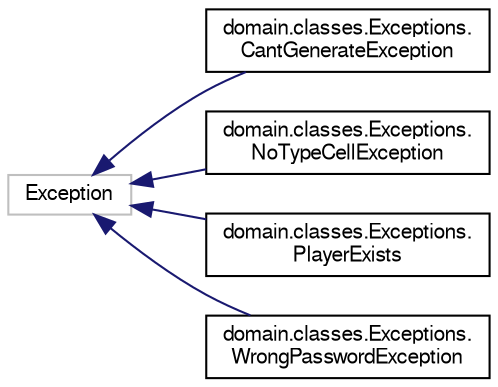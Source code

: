 digraph "Representación gráfica de la clase"
{
 // LATEX_PDF_SIZE
  edge [fontname="FreeSans",fontsize="10",labelfontname="FreeSans",labelfontsize="10"];
  node [fontname="FreeSans",fontsize="10",shape=record];
  rankdir="LR";
  Node35 [label="Exception",height=0.2,width=0.4,color="grey75", fillcolor="white", style="filled",tooltip=" "];
  Node35 -> Node0 [dir="back",color="midnightblue",fontsize="10",style="solid",fontname="FreeSans"];
  Node0 [label="domain.classes.Exceptions.\lCantGenerateException",height=0.2,width=0.4,color="black", fillcolor="white", style="filled",URL="$classdomain_1_1classes_1_1_exceptions_1_1_cant_generate_exception.html",tooltip="Clase CantGenerateException que contiene la constructora para que salte la excepción."];
  Node35 -> Node37 [dir="back",color="midnightblue",fontsize="10",style="solid",fontname="FreeSans"];
  Node37 [label="domain.classes.Exceptions.\lNoTypeCellException",height=0.2,width=0.4,color="black", fillcolor="white", style="filled",URL="$classdomain_1_1classes_1_1_exceptions_1_1_no_type_cell_exception.html",tooltip="Clase NoTypeCellException que contiene la constructora para que salte la excepción."];
  Node35 -> Node38 [dir="back",color="midnightblue",fontsize="10",style="solid",fontname="FreeSans"];
  Node38 [label="domain.classes.Exceptions.\lPlayerExists",height=0.2,width=0.4,color="black", fillcolor="white", style="filled",URL="$classdomain_1_1classes_1_1_exceptions_1_1_player_exists.html",tooltip="Clase PlayerExists que contiene la constructora para que salte la excepción."];
  Node35 -> Node39 [dir="back",color="midnightblue",fontsize="10",style="solid",fontname="FreeSans"];
  Node39 [label="domain.classes.Exceptions.\lWrongPasswordException",height=0.2,width=0.4,color="black", fillcolor="white", style="filled",URL="$classdomain_1_1classes_1_1_exceptions_1_1_wrong_password_exception.html",tooltip="Clase WrongPasswordException que contiene la constructora para que salte la excepción."];
}
